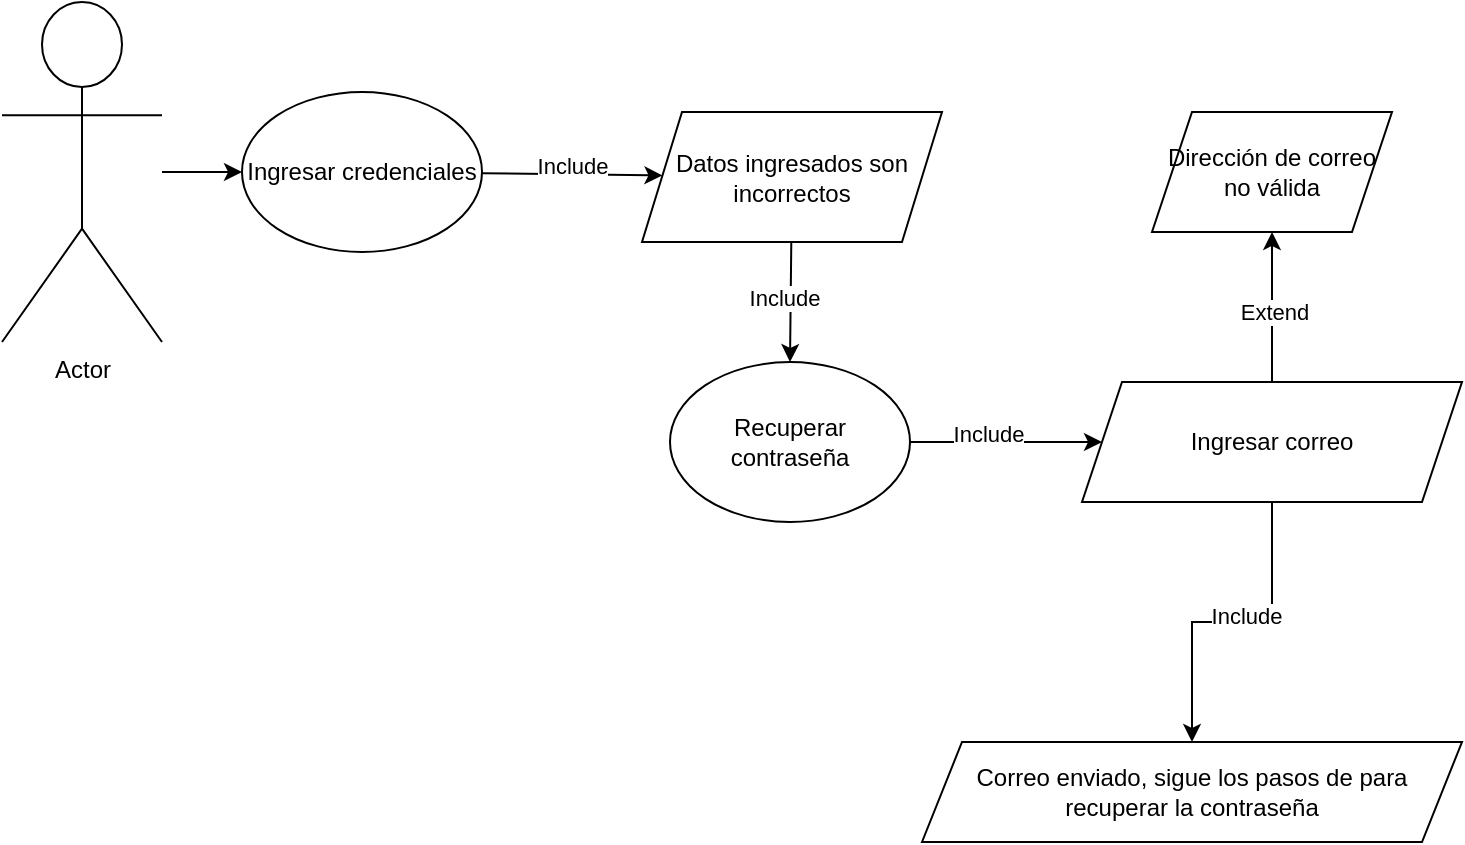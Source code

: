 <mxfile version="24.7.10">
  <diagram name="Página-1" id="EH9jaD34zJfbLtreNjCQ">
    <mxGraphModel dx="281" dy="563" grid="1" gridSize="10" guides="1" tooltips="1" connect="1" arrows="1" fold="1" page="1" pageScale="1" pageWidth="827" pageHeight="1169" math="0" shadow="0">
      <root>
        <mxCell id="0" />
        <mxCell id="1" parent="0" />
        <mxCell id="YtHPKWVG1ntPzPeqZTOq-1" value="Actor" style="shape=umlActor;verticalLabelPosition=bottom;verticalAlign=top;html=1;outlineConnect=0;" vertex="1" parent="1">
          <mxGeometry x="80" y="70" width="80" height="170" as="geometry" />
        </mxCell>
        <mxCell id="YtHPKWVG1ntPzPeqZTOq-2" value="" style="endArrow=classic;html=1;rounded=0;" edge="1" parent="1" source="YtHPKWVG1ntPzPeqZTOq-1" target="YtHPKWVG1ntPzPeqZTOq-3">
          <mxGeometry width="50" height="50" relative="1" as="geometry">
            <mxPoint x="160" y="205" as="sourcePoint" />
            <mxPoint x="230.711" y="155" as="targetPoint" />
          </mxGeometry>
        </mxCell>
        <mxCell id="YtHPKWVG1ntPzPeqZTOq-3" value="Ingresar credenciales" style="ellipse;whiteSpace=wrap;html=1;" vertex="1" parent="1">
          <mxGeometry x="200.001" y="115" width="120" height="80" as="geometry" />
        </mxCell>
        <mxCell id="YtHPKWVG1ntPzPeqZTOq-4" value="" style="endArrow=classic;html=1;rounded=0;" edge="1" parent="1" source="YtHPKWVG1ntPzPeqZTOq-3" target="YtHPKWVG1ntPzPeqZTOq-7">
          <mxGeometry relative="1" as="geometry">
            <mxPoint x="320.001" y="155" as="sourcePoint" />
            <mxPoint x="420.001" y="155" as="targetPoint" />
          </mxGeometry>
        </mxCell>
        <mxCell id="YtHPKWVG1ntPzPeqZTOq-5" value="Label" style="edgeLabel;resizable=0;html=1;;align=center;verticalAlign=middle;" connectable="0" vertex="1" parent="YtHPKWVG1ntPzPeqZTOq-4">
          <mxGeometry relative="1" as="geometry" />
        </mxCell>
        <mxCell id="YtHPKWVG1ntPzPeqZTOq-6" value="Include&lt;div&gt;&lt;div&gt;&lt;br&gt;&lt;/div&gt;&lt;/div&gt;" style="edgeLabel;html=1;align=center;verticalAlign=middle;resizable=0;points=[];" vertex="1" connectable="0" parent="YtHPKWVG1ntPzPeqZTOq-4">
          <mxGeometry x="-0.004" y="-3" relative="1" as="geometry">
            <mxPoint as="offset" />
          </mxGeometry>
        </mxCell>
        <mxCell id="YtHPKWVG1ntPzPeqZTOq-7" value="Datos ingresados son incorrectos" style="shape=parallelogram;perimeter=parallelogramPerimeter;whiteSpace=wrap;html=1;fixedSize=1;" vertex="1" parent="1">
          <mxGeometry x="400" y="125" width="150" height="65" as="geometry" />
        </mxCell>
        <mxCell id="YtHPKWVG1ntPzPeqZTOq-8" value="" style="endArrow=classic;html=1;rounded=0;entryX=0.5;entryY=0;entryDx=0;entryDy=0;" edge="1" parent="1" source="YtHPKWVG1ntPzPeqZTOq-7" target="YtHPKWVG1ntPzPeqZTOq-10">
          <mxGeometry width="50" height="50" relative="1" as="geometry">
            <mxPoint x="475" y="240" as="sourcePoint" />
            <mxPoint x="475" y="260.711" as="targetPoint" />
          </mxGeometry>
        </mxCell>
        <mxCell id="YtHPKWVG1ntPzPeqZTOq-9" value="Include" style="edgeLabel;html=1;align=center;verticalAlign=middle;resizable=0;points=[];" vertex="1" connectable="0" parent="YtHPKWVG1ntPzPeqZTOq-8">
          <mxGeometry x="-0.072" y="-4" relative="1" as="geometry">
            <mxPoint as="offset" />
          </mxGeometry>
        </mxCell>
        <mxCell id="YtHPKWVG1ntPzPeqZTOq-13" style="edgeStyle=orthogonalEdgeStyle;rounded=0;orthogonalLoop=1;jettySize=auto;html=1;exitX=1;exitY=0.5;exitDx=0;exitDy=0;" edge="1" parent="1" source="YtHPKWVG1ntPzPeqZTOq-10" target="YtHPKWVG1ntPzPeqZTOq-15">
          <mxGeometry relative="1" as="geometry">
            <mxPoint x="610" y="290" as="targetPoint" />
          </mxGeometry>
        </mxCell>
        <mxCell id="YtHPKWVG1ntPzPeqZTOq-14" value="Include" style="edgeLabel;html=1;align=center;verticalAlign=middle;resizable=0;points=[];" vertex="1" connectable="0" parent="YtHPKWVG1ntPzPeqZTOq-13">
          <mxGeometry x="-0.195" y="4" relative="1" as="geometry">
            <mxPoint as="offset" />
          </mxGeometry>
        </mxCell>
        <mxCell id="YtHPKWVG1ntPzPeqZTOq-10" value="Recuperar contraseña" style="ellipse;whiteSpace=wrap;html=1;" vertex="1" parent="1">
          <mxGeometry x="414" y="250" width="120" height="80" as="geometry" />
        </mxCell>
        <mxCell id="YtHPKWVG1ntPzPeqZTOq-16" style="edgeStyle=orthogonalEdgeStyle;rounded=0;orthogonalLoop=1;jettySize=auto;html=1;entryX=0.5;entryY=1;entryDx=0;entryDy=0;" edge="1" parent="1" source="YtHPKWVG1ntPzPeqZTOq-15" target="YtHPKWVG1ntPzPeqZTOq-18">
          <mxGeometry relative="1" as="geometry">
            <mxPoint x="715" y="180" as="targetPoint" />
          </mxGeometry>
        </mxCell>
        <mxCell id="YtHPKWVG1ntPzPeqZTOq-17" value="Extend" style="edgeLabel;html=1;align=center;verticalAlign=middle;resizable=0;points=[];" vertex="1" connectable="0" parent="YtHPKWVG1ntPzPeqZTOq-16">
          <mxGeometry x="-0.051" y="-1" relative="1" as="geometry">
            <mxPoint as="offset" />
          </mxGeometry>
        </mxCell>
        <mxCell id="YtHPKWVG1ntPzPeqZTOq-19" style="edgeStyle=orthogonalEdgeStyle;rounded=0;orthogonalLoop=1;jettySize=auto;html=1;entryX=0.5;entryY=0;entryDx=0;entryDy=0;" edge="1" parent="1" source="YtHPKWVG1ntPzPeqZTOq-15" target="YtHPKWVG1ntPzPeqZTOq-21">
          <mxGeometry relative="1" as="geometry">
            <mxPoint x="715" y="400" as="targetPoint" />
          </mxGeometry>
        </mxCell>
        <mxCell id="YtHPKWVG1ntPzPeqZTOq-20" value="Include" style="edgeLabel;html=1;align=center;verticalAlign=middle;resizable=0;points=[];" vertex="1" connectable="0" parent="YtHPKWVG1ntPzPeqZTOq-19">
          <mxGeometry x="-0.086" y="-3" relative="1" as="geometry">
            <mxPoint as="offset" />
          </mxGeometry>
        </mxCell>
        <mxCell id="YtHPKWVG1ntPzPeqZTOq-15" value="Ingresar correo" style="shape=parallelogram;perimeter=parallelogramPerimeter;whiteSpace=wrap;html=1;fixedSize=1;" vertex="1" parent="1">
          <mxGeometry x="620" y="260" width="190" height="60" as="geometry" />
        </mxCell>
        <mxCell id="YtHPKWVG1ntPzPeqZTOq-18" value="Dirección de correo no vá&lt;span style=&quot;background-color: initial;&quot;&gt;lida&lt;/span&gt;" style="shape=parallelogram;perimeter=parallelogramPerimeter;whiteSpace=wrap;html=1;fixedSize=1;" vertex="1" parent="1">
          <mxGeometry x="655" y="125" width="120" height="60" as="geometry" />
        </mxCell>
        <mxCell id="YtHPKWVG1ntPzPeqZTOq-21" value="Correo enviado, sigue los pasos de para recuperar la contraseña" style="shape=parallelogram;perimeter=parallelogramPerimeter;whiteSpace=wrap;html=1;fixedSize=1;" vertex="1" parent="1">
          <mxGeometry x="540" y="440" width="270" height="50" as="geometry" />
        </mxCell>
      </root>
    </mxGraphModel>
  </diagram>
</mxfile>
